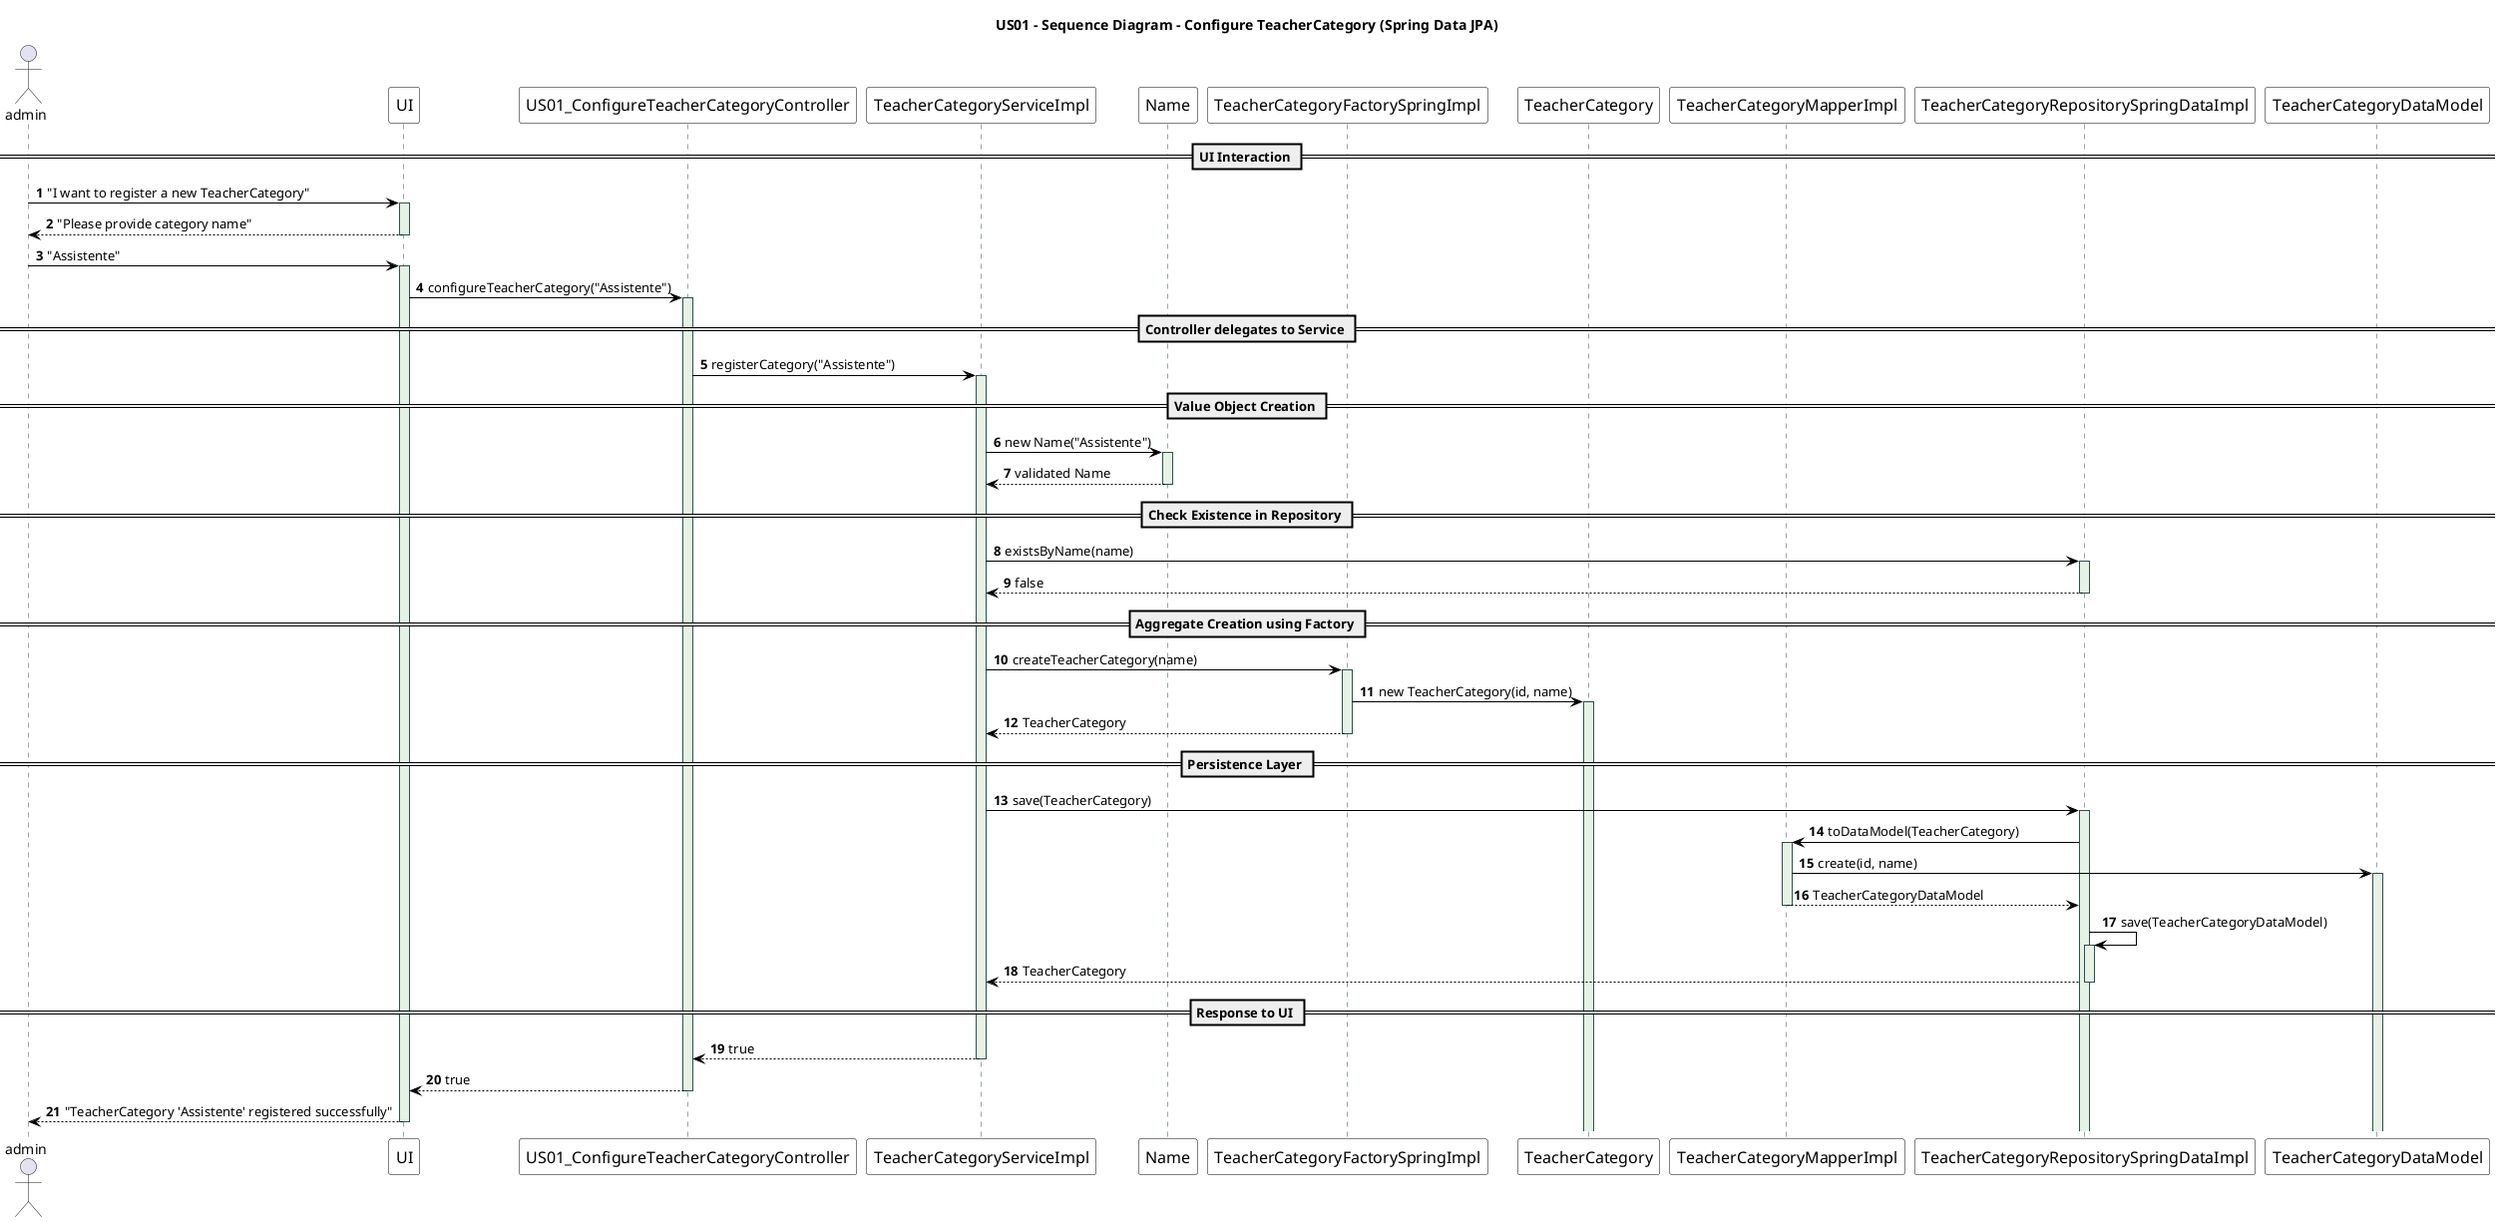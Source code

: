 @startuml
actor admin
autonumber

title: US01 - Sequence Diagram - Configure TeacherCategory (Spring Data JPA)

skinparam sequence {
  ParticipantFontSize 16
  ActorFontSize 16
  FontSize 14
  LifeLineBorderColor DarkSlateGray
  LifeLineBackgroundColor #E6F2E6
  ParticipantBorderColor Black
  ParticipantBackgroundColor White
  ArrowColor Black
  ArrowThickness 1
  FontName Helvetica
}
skinparam nodesep 100
skinparam ranksep 120
skinparam linetype ortho

participant UI
participant "US01_ConfigureTeacherCategoryController" as Controller
participant "TeacherCategoryServiceImpl" as AppService
participant "Name" as NameVO
participant "TeacherCategoryFactorySpringImpl" as Factory
participant "TeacherCategory" as DomainAggregate
participant "TeacherCategoryMapperImpl" as Mapper
participant "TeacherCategoryRepositorySpringDataImpl" as Repo
participant "TeacherCategoryDataModel" as DataModel

== UI Interaction ==

admin -> UI ++ : "I want to register a new TeacherCategory"
UI --> admin -- : "Please provide category name"

admin -> UI ++ : "Assistente"
UI -> Controller ++ : configureTeacherCategory("Assistente")

== Controller delegates to Service ==

Controller -> AppService ++ : registerCategory("Assistente")

== Value Object Creation ==

AppService -> NameVO ++ : new Name("Assistente")
NameVO --> AppService -- : validated Name

== Check Existence in Repository ==

AppService -> Repo ++ : existsByName(name)
Repo --> AppService -- : false

== Aggregate Creation using Factory ==

AppService -> Factory ++ : createTeacherCategory(name)
Factory -> DomainAggregate ++ : new TeacherCategory(id, name)
Factory --> AppService -- : TeacherCategory

== Persistence Layer ==

AppService -> Repo ++ : save(TeacherCategory)
Repo -> Mapper ++ : toDataModel(TeacherCategory)
Mapper -> DataModel ++ : create(id, name)
Mapper --> Repo -- : TeacherCategoryDataModel
Repo -> Repo ++ : save(TeacherCategoryDataModel)
Repo --> AppService -- : TeacherCategory

== Response to UI ==

AppService --> Controller -- : true
Controller --> UI -- : true
UI --> admin -- : "TeacherCategory 'Assistente' registered successfully"

@enduml
